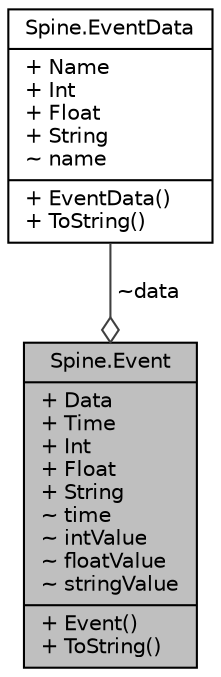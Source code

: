 digraph "Spine.Event"
{
 // LATEX_PDF_SIZE
  edge [fontname="Helvetica",fontsize="10",labelfontname="Helvetica",labelfontsize="10"];
  node [fontname="Helvetica",fontsize="10",shape=record];
  Node1 [label="{Spine.Event\n|+ Data\l+ Time\l+ Int\l+ Float\l+ String\l~ time\l~ intValue\l~ floatValue\l~ stringValue\l|+ Event()\l+ ToString()\l}",height=0.2,width=0.4,color="black", fillcolor="grey75", style="filled", fontcolor="black",tooltip="Stores the current pose values for an Event."];
  Node2 -> Node1 [color="grey25",fontsize="10",style="solid",label=" ~data" ,arrowhead="odiamond",fontname="Helvetica"];
  Node2 [label="{Spine.EventData\n|+ Name\l+ Int\l+ Float\l+ String\l~ name\l|+ EventData()\l+ ToString()\l}",height=0.2,width=0.4,color="black", fillcolor="white", style="filled",URL="$class_spine_1_1_event_data.html",tooltip="Stores the setup pose values for an Event."];
}
